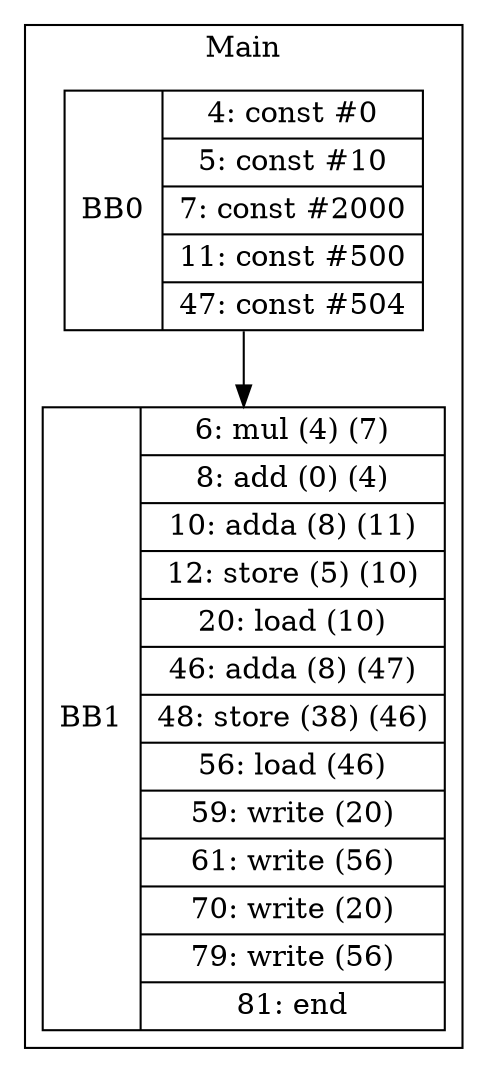 digraph G {
node [shape=record];
subgraph cluster_main{
label = "Main";
BB0 [shape=record, label="<b>BB0|{4: const #0|5: const #10|7: const #2000|11: const #500|47: const #504}"];
BB1 [shape=record, label="<b>BB1|{6: mul (4) (7)|8: add (0) (4)|10: adda (8) (11)|12: store (5) (10)|20: load (10)|46: adda (8) (47)|48: store (38) (46)|56: load (46)|59: write (20)|61: write (56)|70: write (20)|79: write (56)|81: end}"];
}
BB0:s -> BB1:n ;
}
